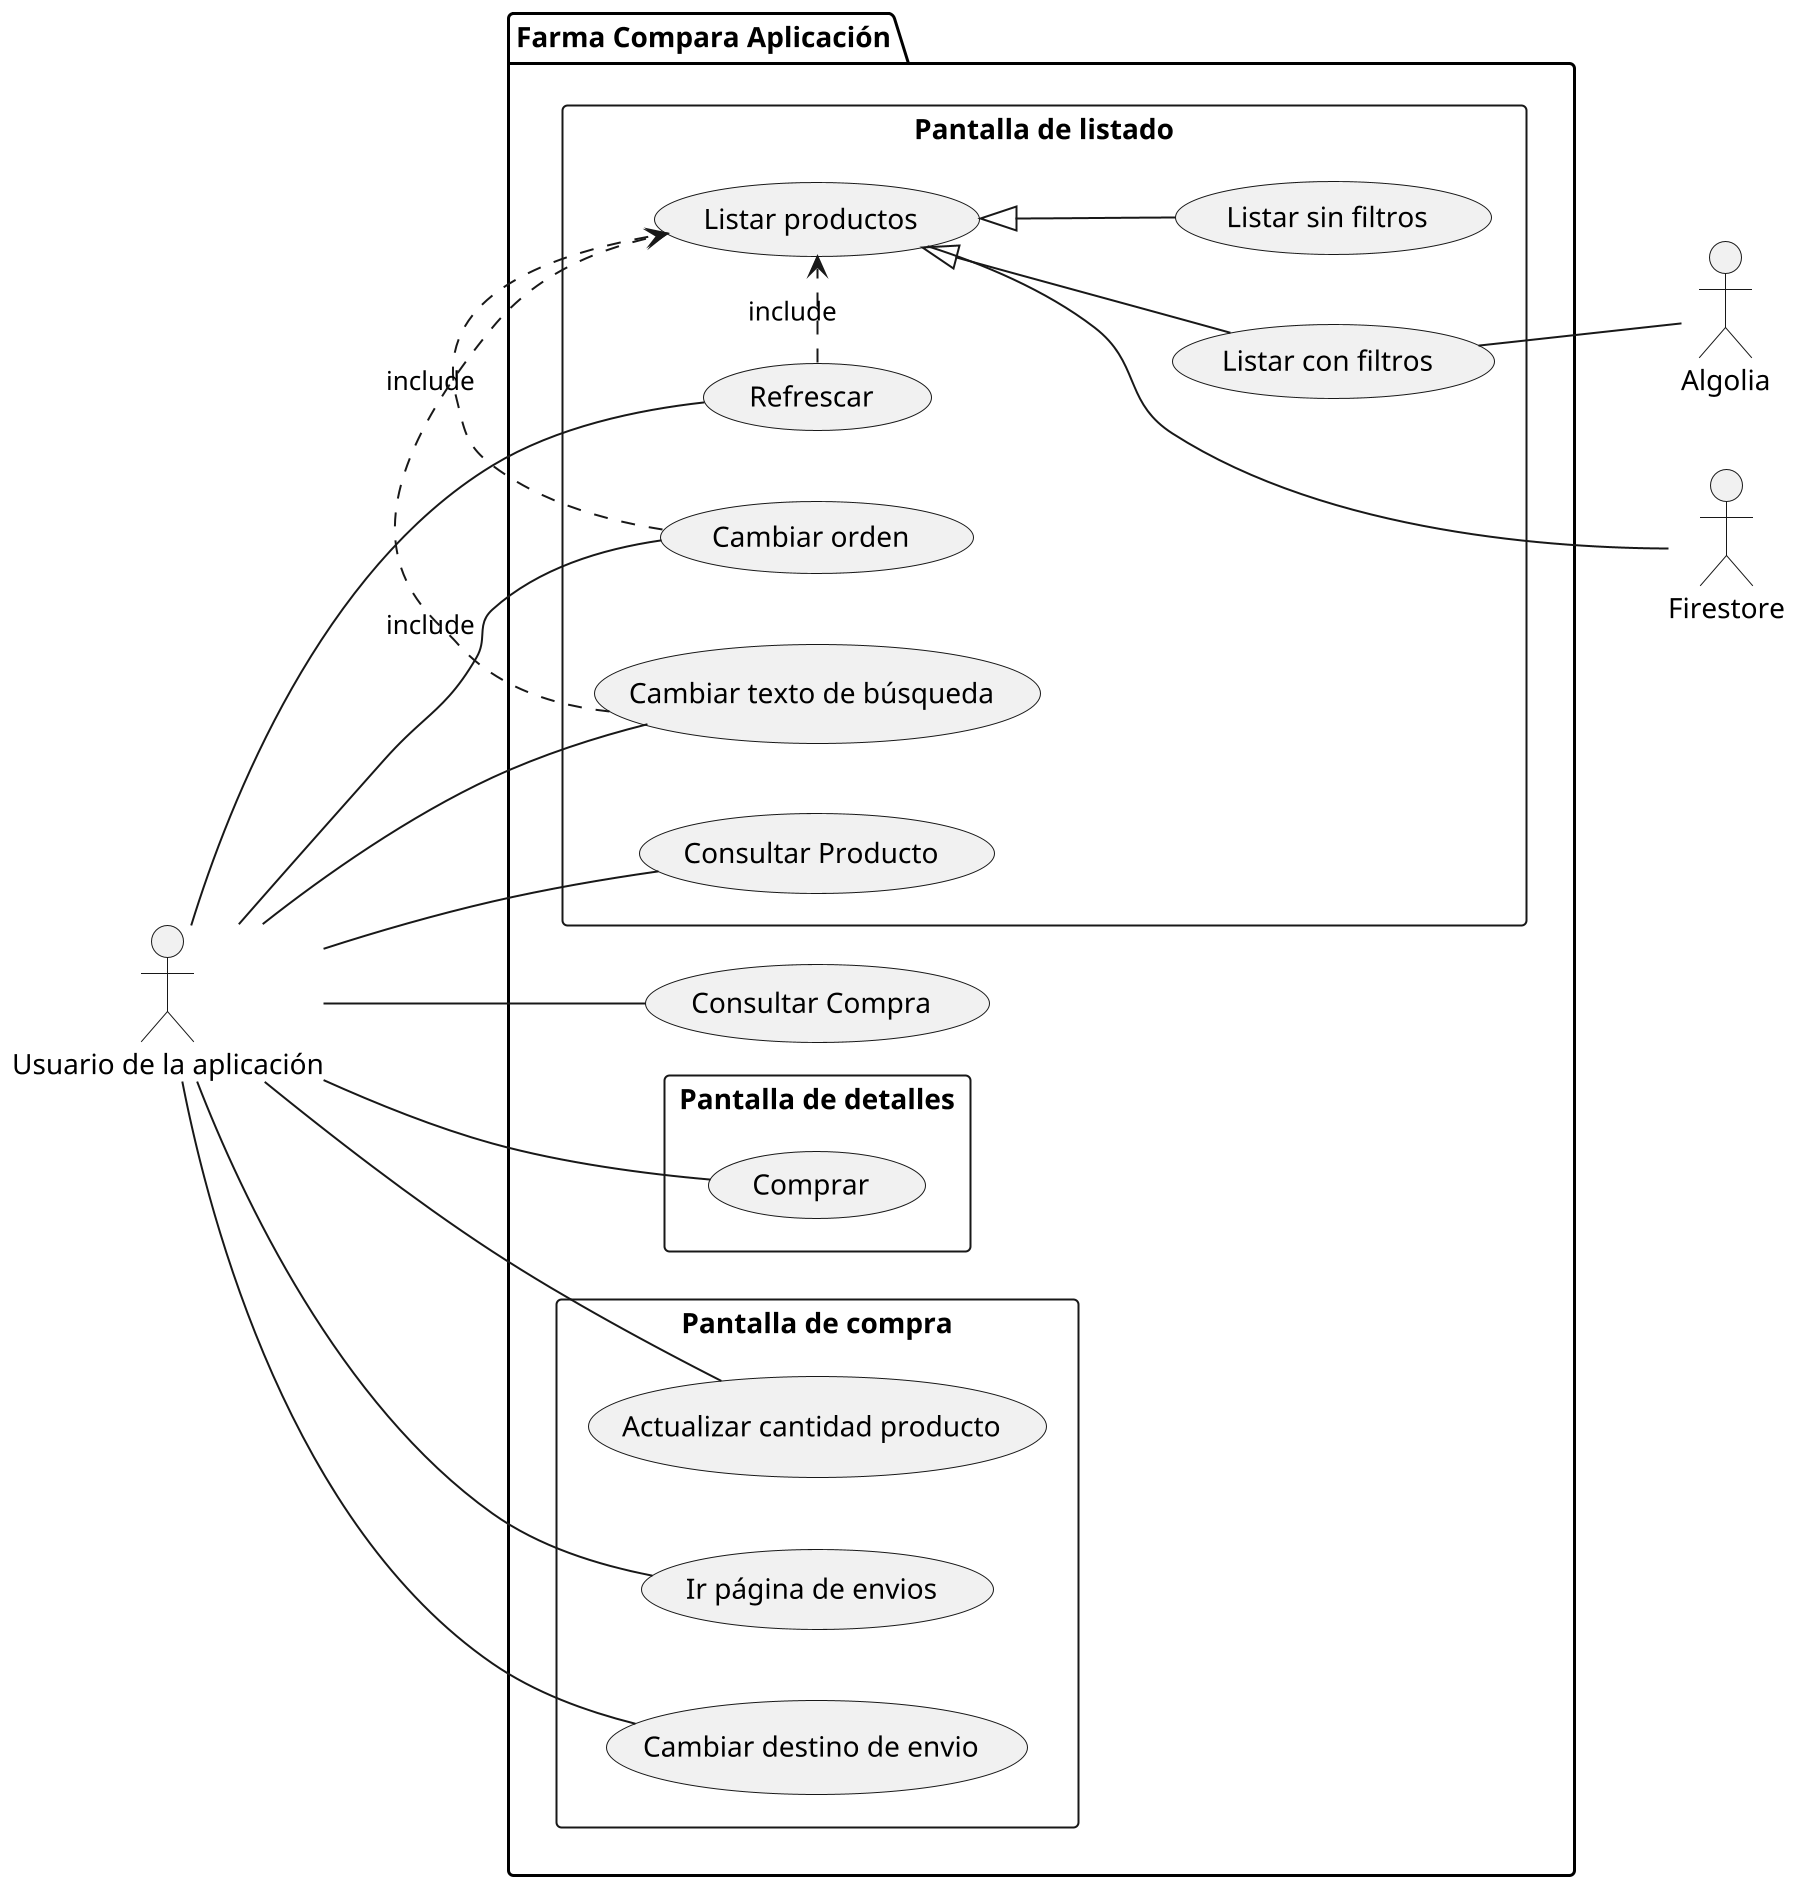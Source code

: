@startuml casos_de_uso_app
scale 2
left to right direction


actor Usuario as "Usuario de la aplicación"
actor Firebase as "Firestore"

actor Algolia


package App as "Farma Compara Aplicación"{

    
    rectangle Listado as "Pantalla de listado"{
        usecase Refrescar
        usecase OrdenProd as "Cambiar orden"
        usecase BusquedaTexto as "Cambiar texto de búsqueda"

        usecase ListarProductos as "Listar productos"
        usecase ListarSinFiltros as "Listar sin filtros"
        usecase ListarConFiltros as "Listar con filtros"

        usecase ConsultarProducto as "Consultar Producto"
    }

    rectangle Detalles as "Pantalla de detalles"{
        usecase Comprar
    }

    rectangle Compra as "Pantalla de compra"{
        usecase ActualizarCantidad as "Actualizar cantidad producto"
        usecase IrPaginaEnvios as "Ir página de envios"
        usecase CambiarEnvio as "Cambiar destino de envio"
    }

    usecase ConsultarCompra as "Consultar Compra"

    

}

Usuario -- Refrescar
Usuario -- OrdenProd
Usuario -- BusquedaTexto
Usuario -- ConsultarProducto
Usuario -- ConsultarCompra
Usuario -- Comprar
Usuario -- ActualizarCantidad
Usuario -- IrPaginaEnvios
Usuario -- CambiarEnvio

Refrescar .> ListarProductos : include
OrdenProd .> ListarProductos : include
BusquedaTexto .> ListarProductos : include



ListarProductos <|-- ListarSinFiltros
ListarProductos <|-- ListarConFiltros

ListarProductos --- Firebase
ListarConFiltros -- Algolia





@enduml